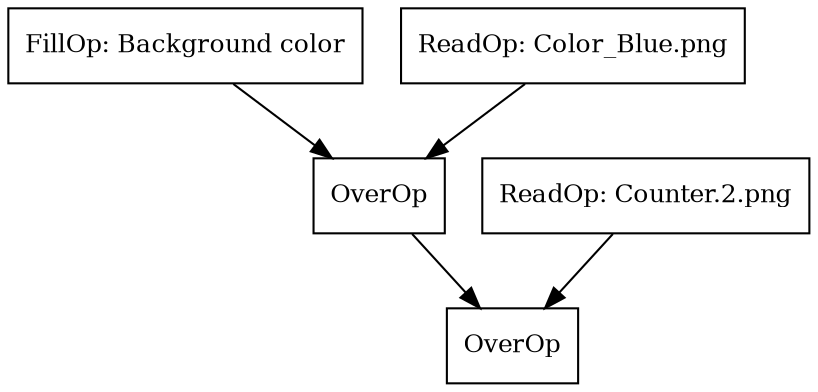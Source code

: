 digraph CompositeTracks {
    FillOp [shape=box, label="FillOp: Background color", fontsize=12]
    ReadOp [shape=box, label="ReadOp: Color_Blue.png", fontsize=12]
    ReadOp2 [shape=box, label="ReadOp: Counter.2.png", fontsize=12]
    OverOp [shape=box, label="OverOp", fontsize=12]
    OverOp2 [shape=box, label="OverOp", fontsize=12]
    FillOp -> OverOp;
    ReadOp -> OverOp;
    OverOp -> OverOp2;
    ReadOp2 -> OverOp2;
}
